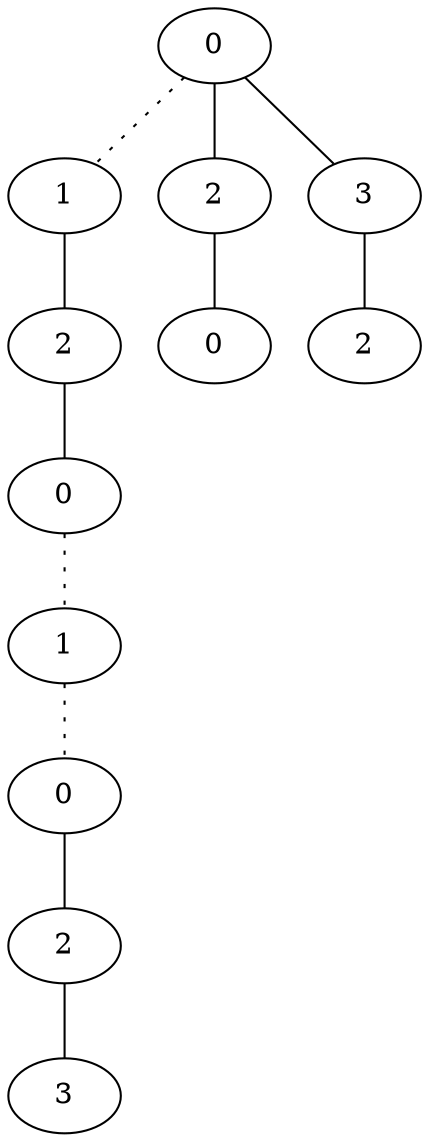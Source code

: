 graph {
a0[label=0];
a1[label=1];
a2[label=2];
a3[label=0];
a4[label=1];
a5[label=0];
a6[label=2];
a7[label=3];
a8[label=2];
a9[label=0];
a10[label=3];
a11[label=2];
a0 -- a1 [style=dotted];
a0 -- a8;
a0 -- a10;
a1 -- a2;
a2 -- a3;
a3 -- a4 [style=dotted];
a4 -- a5 [style=dotted];
a5 -- a6;
a6 -- a7;
a8 -- a9;
a10 -- a11;
}
